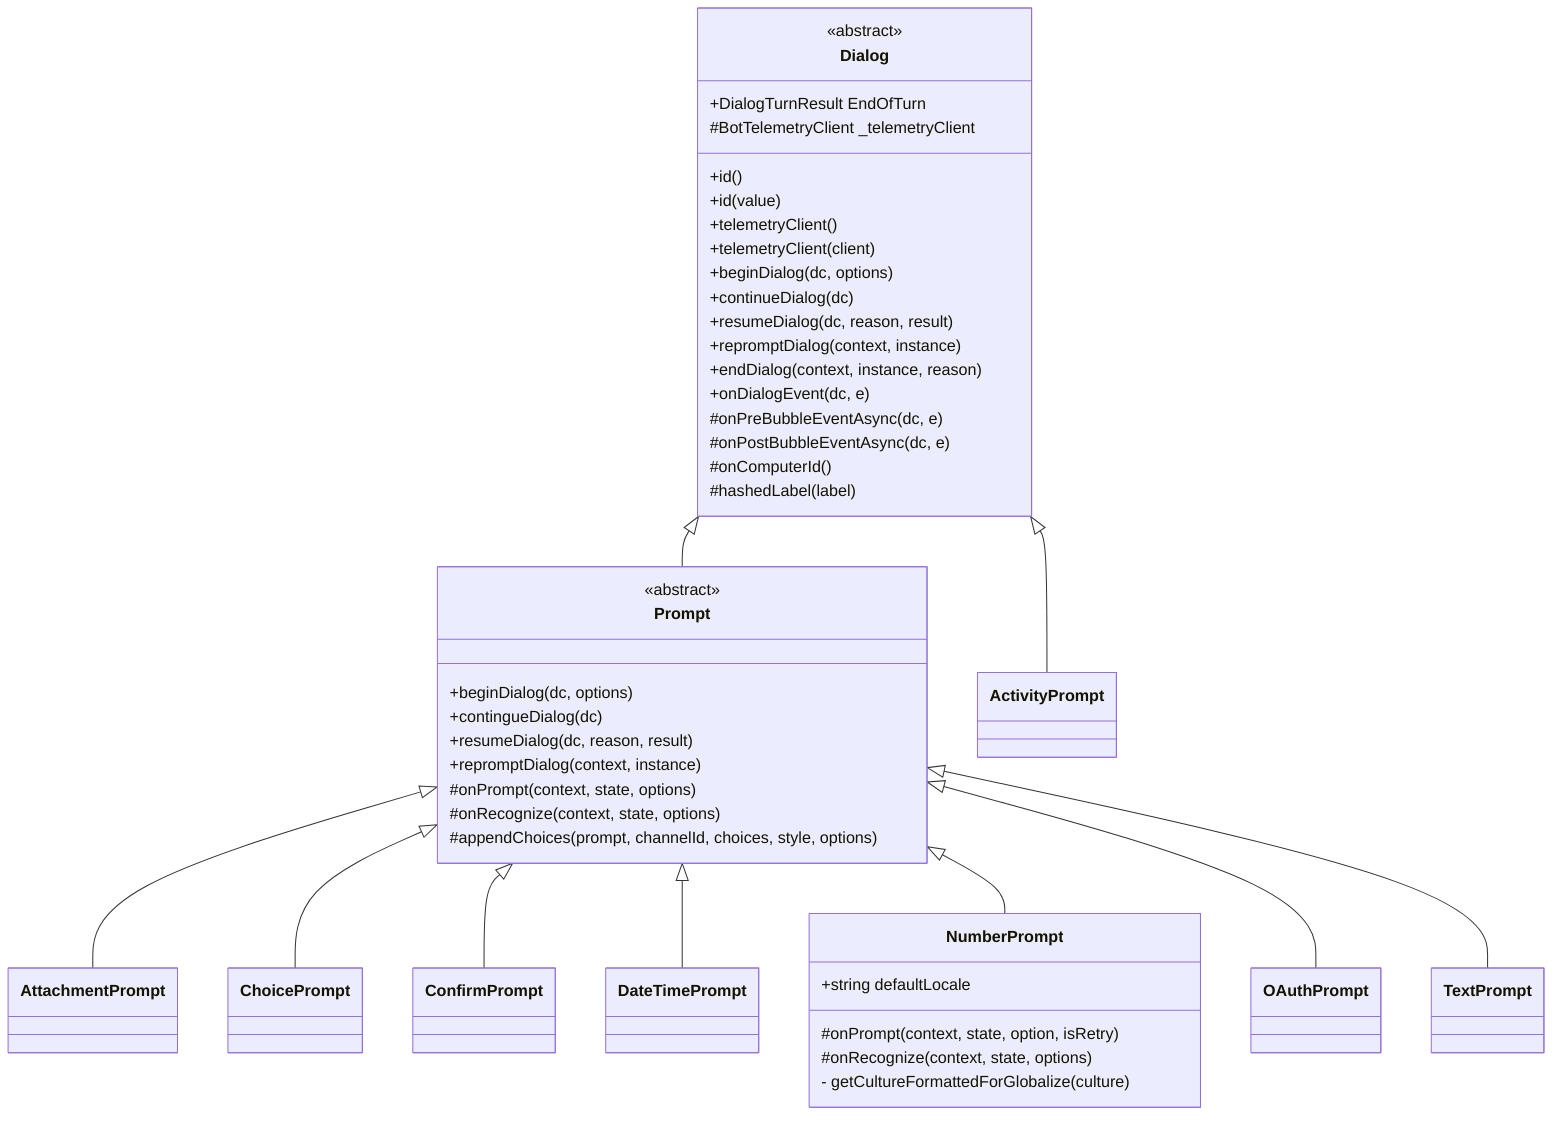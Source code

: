 classDiagram
    class NumberPrompt{
        +string defaultLocale
        
        #onPrompt(context, state, option, isRetry)
        #onRecognize(context, state, options)
        - getCultureFormattedForGlobalize(culture)
    }

    class Prompt{
        +beginDialog(dc, options)
        +contingueDialog(dc)
        +resumeDialog(dc, reason, result)
        +repromptDialog(context, instance)
        #onPrompt(context, state, options)
        #onRecognize(context, state, options)
        #appendChoices(prompt, channelId, choices, style, options)
    }

    class Dialog{
        +DialogTurnResult EndOfTurn
        #BotTelemetryClient _telemetryClient
        +id()
        +id(value)
        +telemetryClient()
        +telemetryClient(client)
        +beginDialog(dc, options)
        +continueDialog(dc)
        +resumeDialog(dc, reason, result)
        +repromptDialog(context, instance)
        +endDialog(context, instance, reason)
        +onDialogEvent(dc, e)
        #onPreBubbleEventAsync(dc, e)
        #onPostBubbleEventAsync(dc, e)
        #onComputerId()
        #hashedLabel(label)
    }
    <<abstract>> Dialog
    <<abstract>> Prompt
    Dialog <|-- Prompt
    Dialog <|-- ActivityPrompt
    Prompt <|-- AttachmentPrompt
    Prompt <|-- ChoicePrompt
    Prompt <|-- ConfirmPrompt
    Prompt <|-- DateTimePrompt
    Prompt <|-- NumberPrompt
    Prompt <|-- OAuthPrompt
    Prompt <|-- TextPrompt